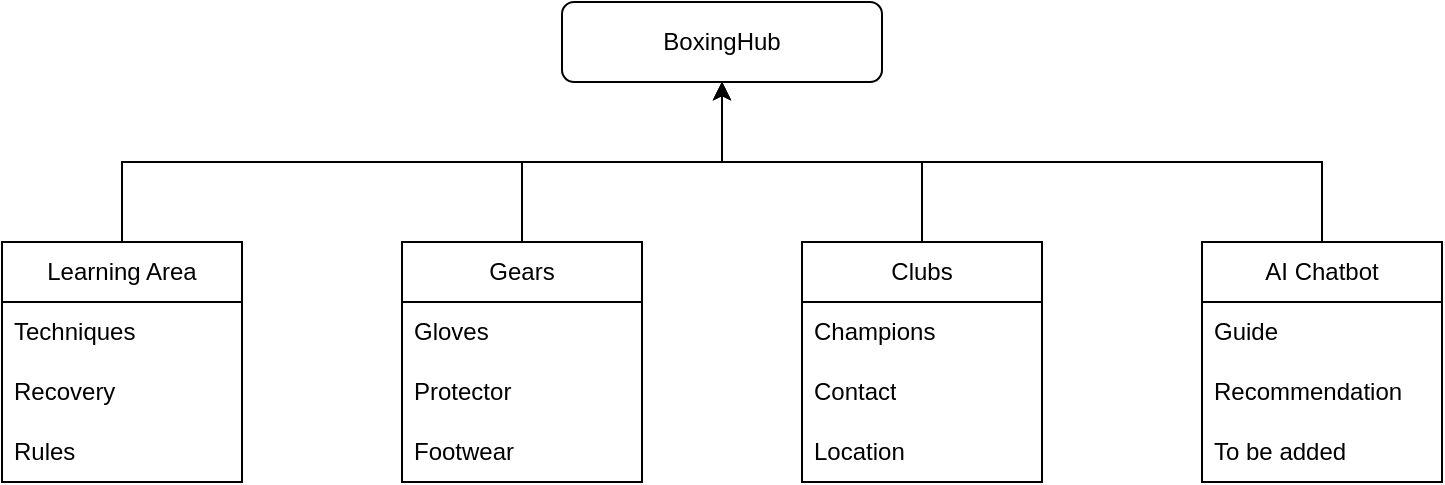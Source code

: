 <mxfile version="24.0.4" type="device">
  <diagram id="C5RBs43oDa-KdzZeNtuy" name="Page-1">
    <mxGraphModel dx="1242" dy="907" grid="1" gridSize="10" guides="1" tooltips="1" connect="1" arrows="1" fold="1" page="1" pageScale="1" pageWidth="827" pageHeight="1169" math="0" shadow="0">
      <root>
        <mxCell id="WIyWlLk6GJQsqaUBKTNV-0" />
        <mxCell id="WIyWlLk6GJQsqaUBKTNV-1" parent="WIyWlLk6GJQsqaUBKTNV-0" />
        <mxCell id="WIyWlLk6GJQsqaUBKTNV-3" value="BoxingHub" style="rounded=1;whiteSpace=wrap;html=1;fontSize=12;glass=0;strokeWidth=1;shadow=0;" parent="WIyWlLk6GJQsqaUBKTNV-1" vertex="1">
          <mxGeometry x="320" y="80" width="160" height="40" as="geometry" />
        </mxCell>
        <mxCell id="dkWpOL-QMpLuIQacymfI-40" style="edgeStyle=orthogonalEdgeStyle;rounded=0;orthogonalLoop=1;jettySize=auto;html=1;exitX=0.5;exitY=0;exitDx=0;exitDy=0;entryX=0.5;entryY=1;entryDx=0;entryDy=0;" edge="1" parent="WIyWlLk6GJQsqaUBKTNV-1" source="dkWpOL-QMpLuIQacymfI-24" target="WIyWlLk6GJQsqaUBKTNV-3">
          <mxGeometry relative="1" as="geometry" />
        </mxCell>
        <mxCell id="dkWpOL-QMpLuIQacymfI-24" value="Learning Area" style="swimlane;fontStyle=0;childLayout=stackLayout;horizontal=1;startSize=30;horizontalStack=0;resizeParent=1;resizeParentMax=0;resizeLast=0;collapsible=1;marginBottom=0;whiteSpace=wrap;html=1;" vertex="1" parent="WIyWlLk6GJQsqaUBKTNV-1">
          <mxGeometry x="40" y="200" width="120" height="120" as="geometry" />
        </mxCell>
        <mxCell id="dkWpOL-QMpLuIQacymfI-25" value="&lt;span style=&quot;text-align: center;&quot;&gt;Techniques&lt;/span&gt;" style="text;strokeColor=none;fillColor=none;align=left;verticalAlign=middle;spacingLeft=4;spacingRight=4;overflow=hidden;points=[[0,0.5],[1,0.5]];portConstraint=eastwest;rotatable=0;whiteSpace=wrap;html=1;" vertex="1" parent="dkWpOL-QMpLuIQacymfI-24">
          <mxGeometry y="30" width="120" height="30" as="geometry" />
        </mxCell>
        <mxCell id="dkWpOL-QMpLuIQacymfI-26" value="&lt;span style=&quot;text-align: center;&quot;&gt;Recovery&lt;/span&gt;" style="text;strokeColor=none;fillColor=none;align=left;verticalAlign=middle;spacingLeft=4;spacingRight=4;overflow=hidden;points=[[0,0.5],[1,0.5]];portConstraint=eastwest;rotatable=0;whiteSpace=wrap;html=1;" vertex="1" parent="dkWpOL-QMpLuIQacymfI-24">
          <mxGeometry y="60" width="120" height="30" as="geometry" />
        </mxCell>
        <mxCell id="dkWpOL-QMpLuIQacymfI-27" value="&lt;span style=&quot;text-align: center;&quot;&gt;Rules&lt;/span&gt;" style="text;strokeColor=none;fillColor=none;align=left;verticalAlign=middle;spacingLeft=4;spacingRight=4;overflow=hidden;points=[[0,0.5],[1,0.5]];portConstraint=eastwest;rotatable=0;whiteSpace=wrap;html=1;" vertex="1" parent="dkWpOL-QMpLuIQacymfI-24">
          <mxGeometry y="90" width="120" height="30" as="geometry" />
        </mxCell>
        <mxCell id="dkWpOL-QMpLuIQacymfI-41" style="edgeStyle=orthogonalEdgeStyle;rounded=0;orthogonalLoop=1;jettySize=auto;html=1;exitX=0.5;exitY=0;exitDx=0;exitDy=0;entryX=0.5;entryY=1;entryDx=0;entryDy=0;" edge="1" parent="WIyWlLk6GJQsqaUBKTNV-1" source="dkWpOL-QMpLuIQacymfI-28" target="WIyWlLk6GJQsqaUBKTNV-3">
          <mxGeometry relative="1" as="geometry" />
        </mxCell>
        <mxCell id="dkWpOL-QMpLuIQacymfI-28" value="Gears" style="swimlane;fontStyle=0;childLayout=stackLayout;horizontal=1;startSize=30;horizontalStack=0;resizeParent=1;resizeParentMax=0;resizeLast=0;collapsible=1;marginBottom=0;whiteSpace=wrap;html=1;" vertex="1" parent="WIyWlLk6GJQsqaUBKTNV-1">
          <mxGeometry x="240" y="200" width="120" height="120" as="geometry" />
        </mxCell>
        <mxCell id="dkWpOL-QMpLuIQacymfI-29" value="&lt;span style=&quot;text-align: center;&quot;&gt;Gloves&lt;/span&gt;" style="text;strokeColor=none;fillColor=none;align=left;verticalAlign=middle;spacingLeft=4;spacingRight=4;overflow=hidden;points=[[0,0.5],[1,0.5]];portConstraint=eastwest;rotatable=0;whiteSpace=wrap;html=1;" vertex="1" parent="dkWpOL-QMpLuIQacymfI-28">
          <mxGeometry y="30" width="120" height="30" as="geometry" />
        </mxCell>
        <mxCell id="dkWpOL-QMpLuIQacymfI-30" value="&lt;span style=&quot;text-align: center;&quot;&gt;Protector&lt;/span&gt;" style="text;strokeColor=none;fillColor=none;align=left;verticalAlign=middle;spacingLeft=4;spacingRight=4;overflow=hidden;points=[[0,0.5],[1,0.5]];portConstraint=eastwest;rotatable=0;whiteSpace=wrap;html=1;" vertex="1" parent="dkWpOL-QMpLuIQacymfI-28">
          <mxGeometry y="60" width="120" height="30" as="geometry" />
        </mxCell>
        <mxCell id="dkWpOL-QMpLuIQacymfI-31" value="&lt;span style=&quot;text-align: center;&quot;&gt;Footwear&lt;/span&gt;" style="text;strokeColor=none;fillColor=none;align=left;verticalAlign=middle;spacingLeft=4;spacingRight=4;overflow=hidden;points=[[0,0.5],[1,0.5]];portConstraint=eastwest;rotatable=0;whiteSpace=wrap;html=1;" vertex="1" parent="dkWpOL-QMpLuIQacymfI-28">
          <mxGeometry y="90" width="120" height="30" as="geometry" />
        </mxCell>
        <mxCell id="dkWpOL-QMpLuIQacymfI-43" style="edgeStyle=orthogonalEdgeStyle;rounded=0;orthogonalLoop=1;jettySize=auto;html=1;exitX=0.5;exitY=0;exitDx=0;exitDy=0;entryX=0.5;entryY=1;entryDx=0;entryDy=0;" edge="1" parent="WIyWlLk6GJQsqaUBKTNV-1" source="dkWpOL-QMpLuIQacymfI-32" target="WIyWlLk6GJQsqaUBKTNV-3">
          <mxGeometry relative="1" as="geometry" />
        </mxCell>
        <mxCell id="dkWpOL-QMpLuIQacymfI-32" value="Clubs" style="swimlane;fontStyle=0;childLayout=stackLayout;horizontal=1;startSize=30;horizontalStack=0;resizeParent=1;resizeParentMax=0;resizeLast=0;collapsible=1;marginBottom=0;whiteSpace=wrap;html=1;" vertex="1" parent="WIyWlLk6GJQsqaUBKTNV-1">
          <mxGeometry x="440" y="200" width="120" height="120" as="geometry" />
        </mxCell>
        <mxCell id="dkWpOL-QMpLuIQacymfI-33" value="&lt;span style=&quot;text-align: center;&quot;&gt;Champions&lt;/span&gt;" style="text;strokeColor=none;fillColor=none;align=left;verticalAlign=middle;spacingLeft=4;spacingRight=4;overflow=hidden;points=[[0,0.5],[1,0.5]];portConstraint=eastwest;rotatable=0;whiteSpace=wrap;html=1;" vertex="1" parent="dkWpOL-QMpLuIQacymfI-32">
          <mxGeometry y="30" width="120" height="30" as="geometry" />
        </mxCell>
        <mxCell id="dkWpOL-QMpLuIQacymfI-34" value="&lt;span style=&quot;text-align: center;&quot;&gt;Contact&lt;/span&gt;" style="text;strokeColor=none;fillColor=none;align=left;verticalAlign=middle;spacingLeft=4;spacingRight=4;overflow=hidden;points=[[0,0.5],[1,0.5]];portConstraint=eastwest;rotatable=0;whiteSpace=wrap;html=1;" vertex="1" parent="dkWpOL-QMpLuIQacymfI-32">
          <mxGeometry y="60" width="120" height="30" as="geometry" />
        </mxCell>
        <mxCell id="dkWpOL-QMpLuIQacymfI-35" value="&lt;span style=&quot;text-align: center;&quot;&gt;Location&lt;/span&gt;" style="text;strokeColor=none;fillColor=none;align=left;verticalAlign=middle;spacingLeft=4;spacingRight=4;overflow=hidden;points=[[0,0.5],[1,0.5]];portConstraint=eastwest;rotatable=0;whiteSpace=wrap;html=1;" vertex="1" parent="dkWpOL-QMpLuIQacymfI-32">
          <mxGeometry y="90" width="120" height="30" as="geometry" />
        </mxCell>
        <mxCell id="dkWpOL-QMpLuIQacymfI-52" style="edgeStyle=orthogonalEdgeStyle;rounded=0;orthogonalLoop=1;jettySize=auto;html=1;exitX=0.5;exitY=0;exitDx=0;exitDy=0;entryX=0.5;entryY=1;entryDx=0;entryDy=0;" edge="1" parent="WIyWlLk6GJQsqaUBKTNV-1" source="dkWpOL-QMpLuIQacymfI-48" target="WIyWlLk6GJQsqaUBKTNV-3">
          <mxGeometry relative="1" as="geometry" />
        </mxCell>
        <mxCell id="dkWpOL-QMpLuIQacymfI-48" value="AI Chatbot" style="swimlane;fontStyle=0;childLayout=stackLayout;horizontal=1;startSize=30;horizontalStack=0;resizeParent=1;resizeParentMax=0;resizeLast=0;collapsible=1;marginBottom=0;whiteSpace=wrap;html=1;" vertex="1" parent="WIyWlLk6GJQsqaUBKTNV-1">
          <mxGeometry x="640" y="200" width="120" height="120" as="geometry" />
        </mxCell>
        <mxCell id="dkWpOL-QMpLuIQacymfI-49" value="&lt;div style=&quot;text-align: center;&quot;&gt;&lt;span style=&quot;background-color: initial;&quot;&gt;Guide&lt;/span&gt;&lt;/div&gt;" style="text;strokeColor=none;fillColor=none;align=left;verticalAlign=middle;spacingLeft=4;spacingRight=4;overflow=hidden;points=[[0,0.5],[1,0.5]];portConstraint=eastwest;rotatable=0;whiteSpace=wrap;html=1;" vertex="1" parent="dkWpOL-QMpLuIQacymfI-48">
          <mxGeometry y="30" width="120" height="30" as="geometry" />
        </mxCell>
        <mxCell id="dkWpOL-QMpLuIQacymfI-50" value="&lt;span style=&quot;text-align: center;&quot;&gt;Recommendation&lt;/span&gt;" style="text;strokeColor=none;fillColor=none;align=left;verticalAlign=middle;spacingLeft=4;spacingRight=4;overflow=hidden;points=[[0,0.5],[1,0.5]];portConstraint=eastwest;rotatable=0;whiteSpace=wrap;html=1;" vertex="1" parent="dkWpOL-QMpLuIQacymfI-48">
          <mxGeometry y="60" width="120" height="30" as="geometry" />
        </mxCell>
        <mxCell id="dkWpOL-QMpLuIQacymfI-51" value="&lt;div style=&quot;text-align: center;&quot;&gt;&lt;span style=&quot;background-color: initial;&quot;&gt;To be added&lt;/span&gt;&lt;/div&gt;" style="text;strokeColor=none;fillColor=none;align=left;verticalAlign=middle;spacingLeft=4;spacingRight=4;overflow=hidden;points=[[0,0.5],[1,0.5]];portConstraint=eastwest;rotatable=0;whiteSpace=wrap;html=1;" vertex="1" parent="dkWpOL-QMpLuIQacymfI-48">
          <mxGeometry y="90" width="120" height="30" as="geometry" />
        </mxCell>
      </root>
    </mxGraphModel>
  </diagram>
</mxfile>
